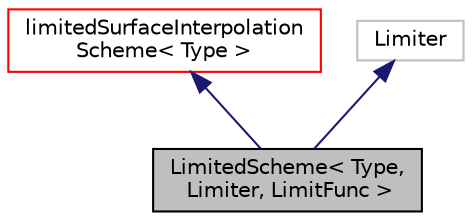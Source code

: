 digraph "LimitedScheme&lt; Type, Limiter, LimitFunc &gt;"
{
  bgcolor="transparent";
  edge [fontname="Helvetica",fontsize="10",labelfontname="Helvetica",labelfontsize="10"];
  node [fontname="Helvetica",fontsize="10",shape=record];
  Node1 [label="LimitedScheme\< Type,\l Limiter, LimitFunc \>",height=0.2,width=0.4,color="black", fillcolor="grey75", style="filled", fontcolor="black"];
  Node2 -> Node1 [dir="back",color="midnightblue",fontsize="10",style="solid",fontname="Helvetica"];
  Node2 [label="limitedSurfaceInterpolation\lScheme\< Type \>",height=0.2,width=0.4,color="red",URL="$a01345.html",tooltip="Abstract base class for limited surface interpolation schemes. "];
  Node3 -> Node1 [dir="back",color="midnightblue",fontsize="10",style="solid",fontname="Helvetica"];
  Node3 [label="Limiter",height=0.2,width=0.4,color="grey75"];
}
